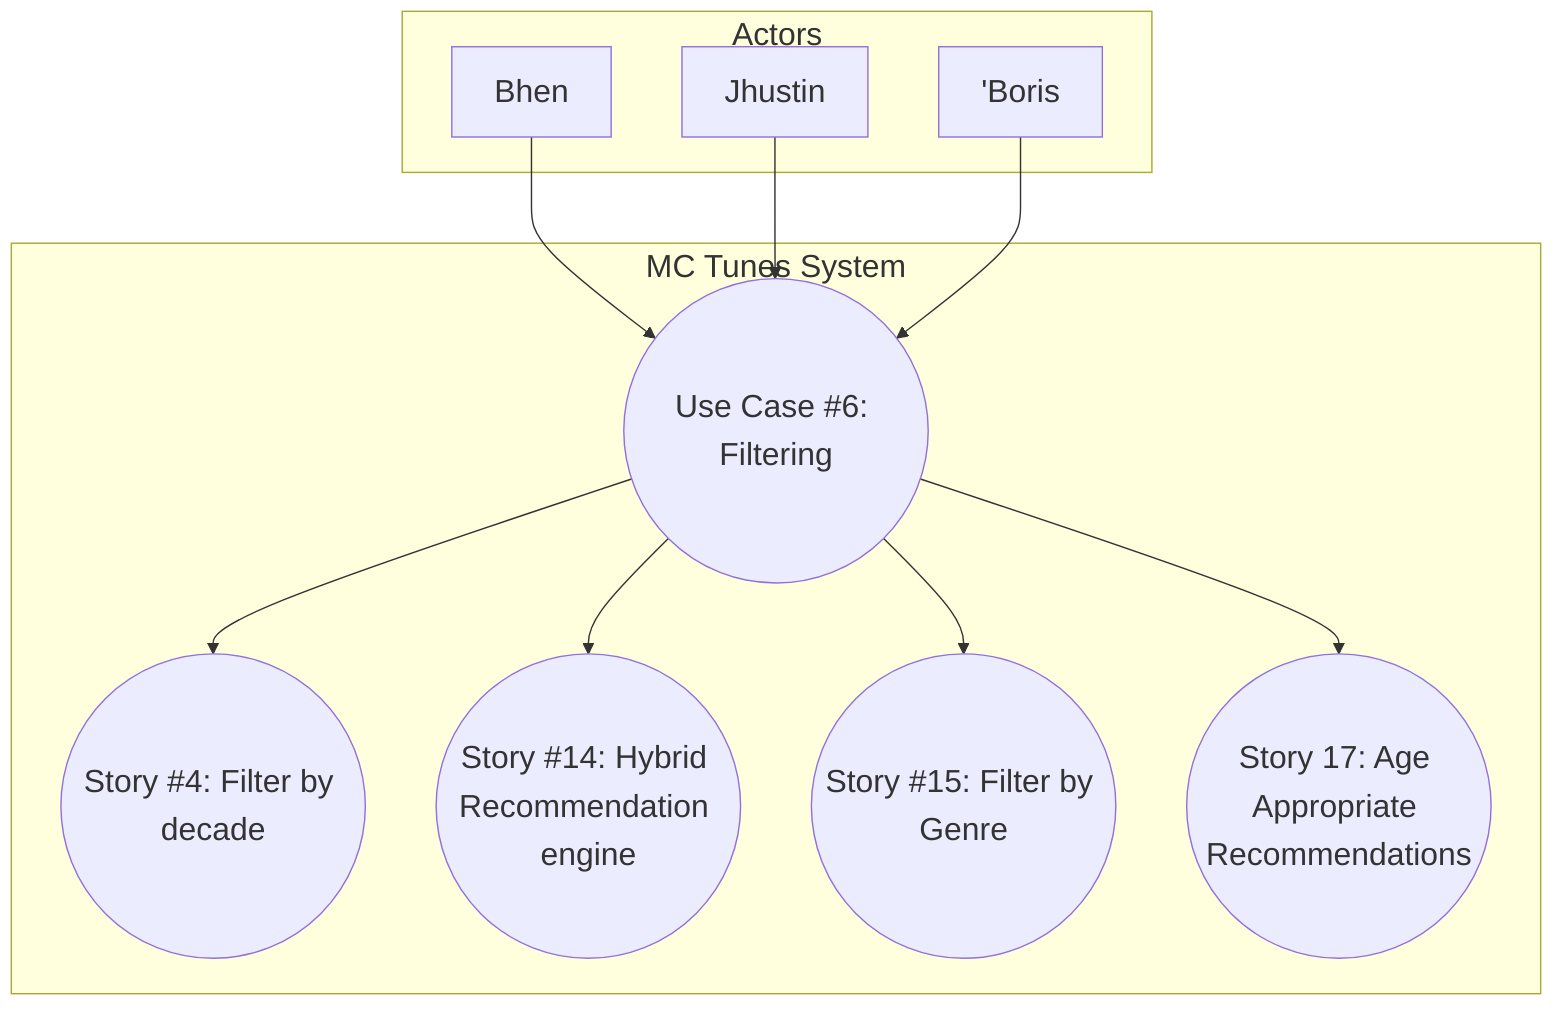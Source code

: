 ---
config:
  layout: dagre
  themeVariables:
    fontSize: 22.5px
---
flowchart TD
 subgraph Actors["Actors"]
        A1["Bhen"]
        A2["Jhustin"]
        A3['Boris]
  end
 subgraph System["MC Tunes System"]
        UC6(("Use Case #6: Filtering"))
        US4(("Story #4: Filter by decade"))
        US14(("Story #14: Hybrid Recommendation engine"))
        US15(("Story #15: Filter by Genre"))
        US17(("Story 17: Age Appropriate Recommendations"))
   
  end
    A1 --> UC6
    A2 --> UC6
    A3 --> UC6
    UC6 --> US4
    UC6 --> US14
    UC6 --> US15
    UC6 --> US17